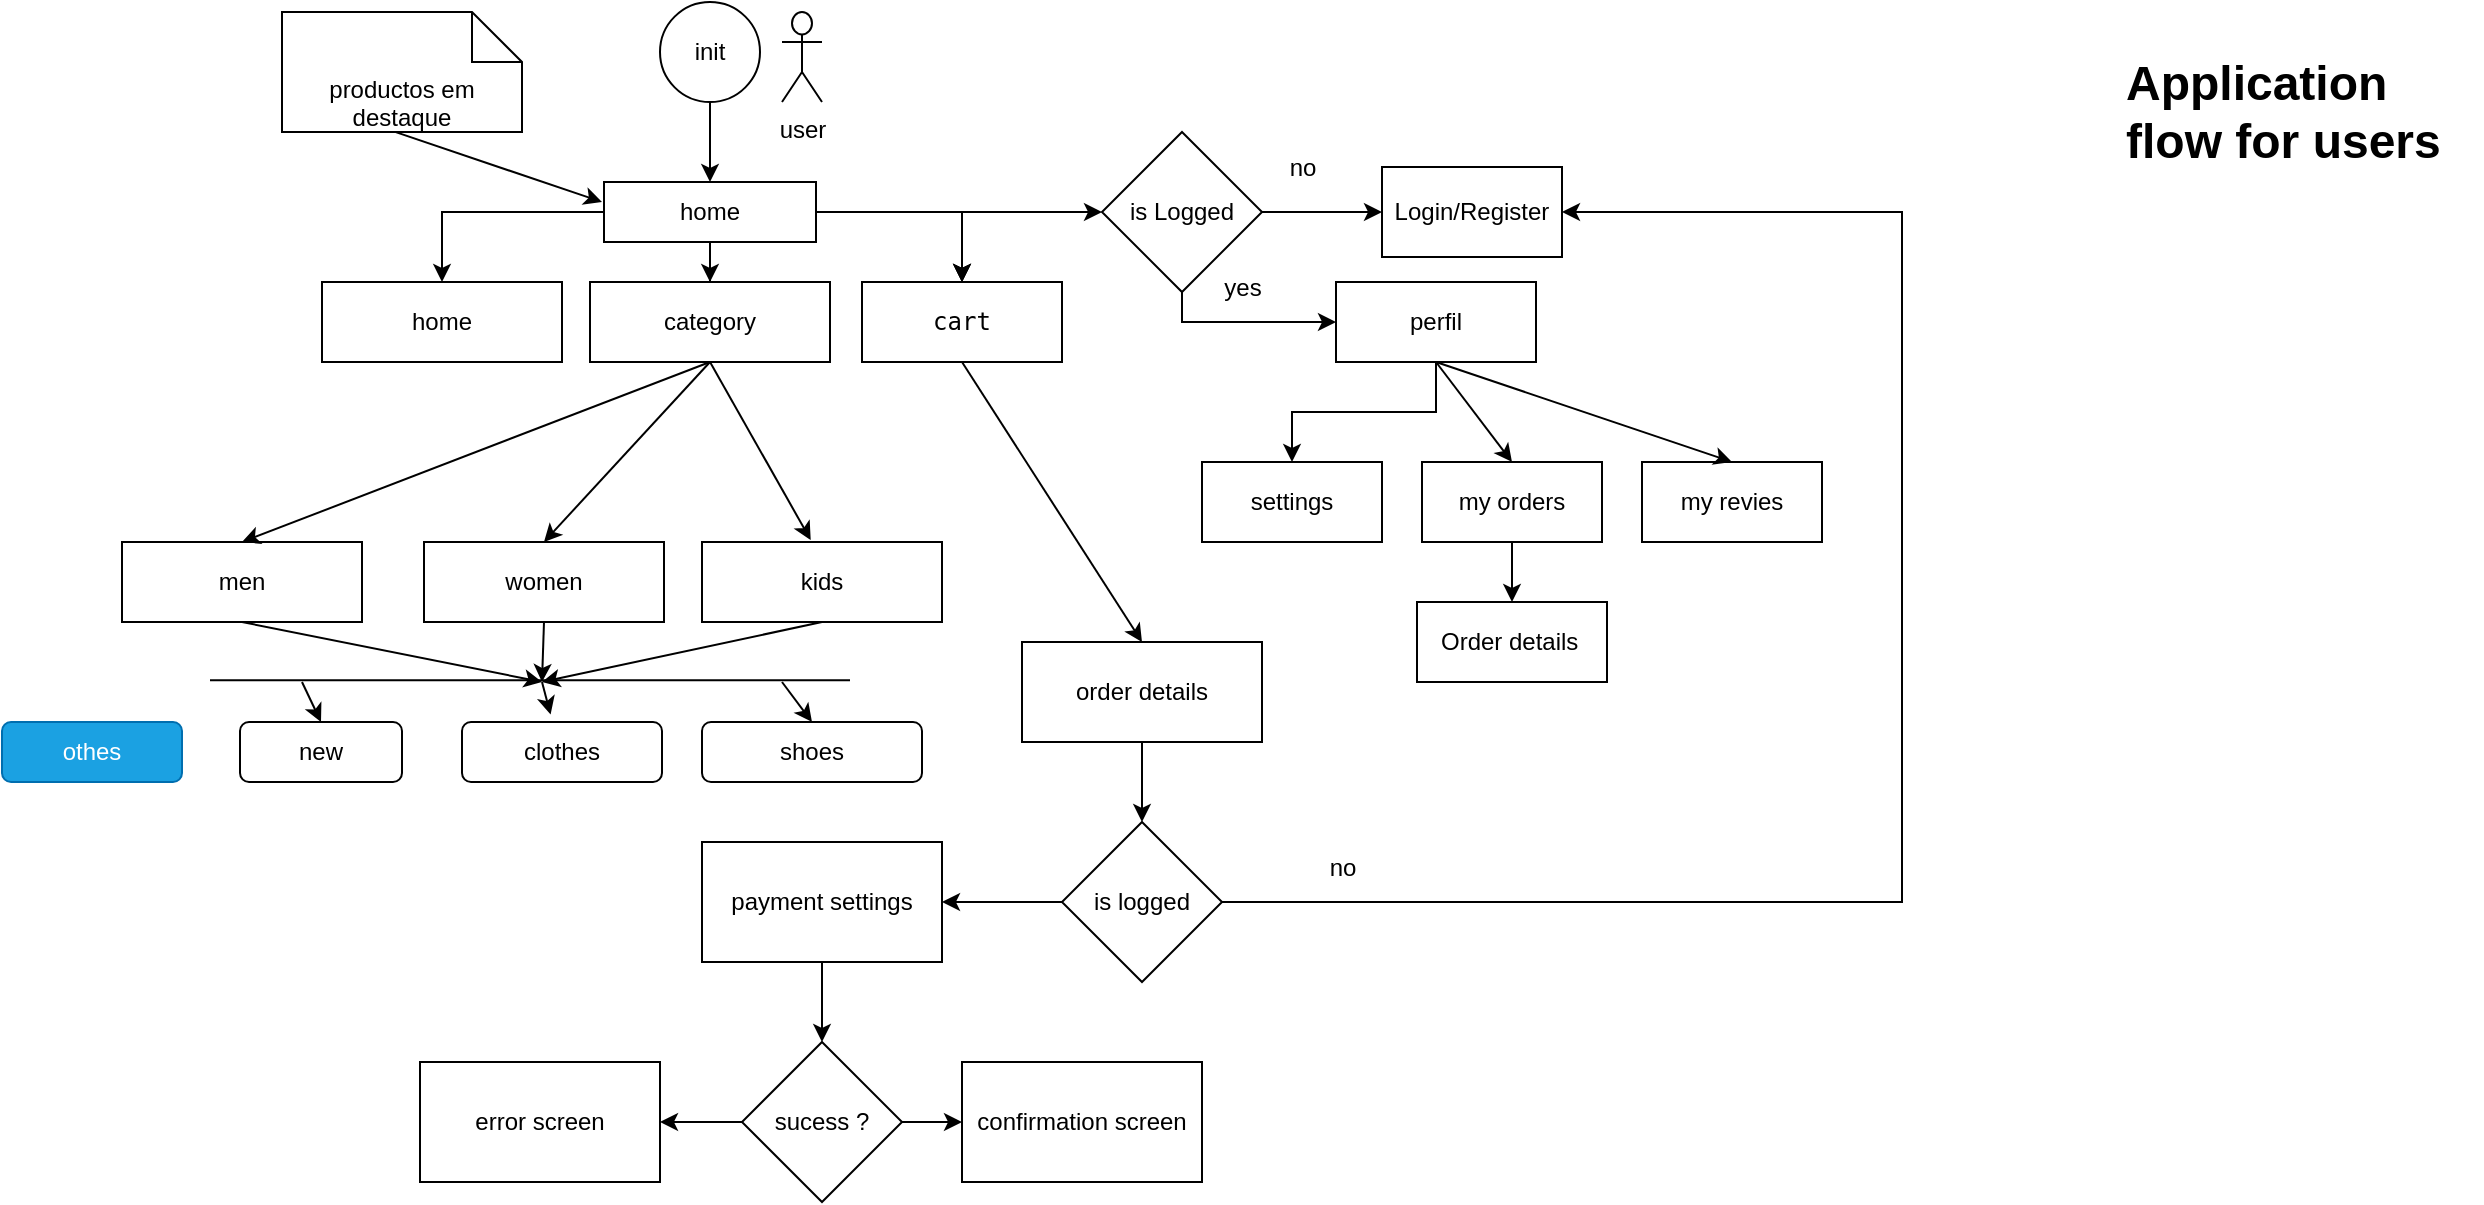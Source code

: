 <mxfile version="24.2.5" type="device">
  <diagram name="Page-1" id="qR1SaZrhwojDH0wtSFMi">
    <mxGraphModel dx="885" dy="980" grid="1" gridSize="10" guides="1" tooltips="1" connect="1" arrows="1" fold="1" page="1" pageScale="1" pageWidth="827" pageHeight="1169" math="0" shadow="0">
      <root>
        <mxCell id="0" />
        <mxCell id="1" parent="0" />
        <mxCell id="Mfz1HiDDatKlexqDO9Fz-6" value="" style="edgeStyle=orthogonalEdgeStyle;rounded=0;orthogonalLoop=1;jettySize=auto;html=1;" edge="1" parent="1" source="Mfz1HiDDatKlexqDO9Fz-2" target="Mfz1HiDDatKlexqDO9Fz-5">
          <mxGeometry relative="1" as="geometry" />
        </mxCell>
        <mxCell id="Mfz1HiDDatKlexqDO9Fz-2" value="init" style="ellipse;whiteSpace=wrap;html=1;aspect=fixed;" vertex="1" parent="1">
          <mxGeometry x="389" y="10" width="50" height="50" as="geometry" />
        </mxCell>
        <mxCell id="Mfz1HiDDatKlexqDO9Fz-3" value="user" style="shape=umlActor;verticalLabelPosition=bottom;verticalAlign=top;html=1;outlineConnect=0;" vertex="1" parent="1">
          <mxGeometry x="450" y="15" width="20" height="45" as="geometry" />
        </mxCell>
        <mxCell id="Mfz1HiDDatKlexqDO9Fz-10" value="" style="edgeStyle=orthogonalEdgeStyle;rounded=0;orthogonalLoop=1;jettySize=auto;html=1;" edge="1" parent="1" source="Mfz1HiDDatKlexqDO9Fz-5" target="Mfz1HiDDatKlexqDO9Fz-9">
          <mxGeometry relative="1" as="geometry" />
        </mxCell>
        <mxCell id="Mfz1HiDDatKlexqDO9Fz-12" value="" style="edgeStyle=orthogonalEdgeStyle;rounded=0;orthogonalLoop=1;jettySize=auto;html=1;" edge="1" parent="1" source="Mfz1HiDDatKlexqDO9Fz-5" target="Mfz1HiDDatKlexqDO9Fz-11">
          <mxGeometry relative="1" as="geometry" />
        </mxCell>
        <mxCell id="Mfz1HiDDatKlexqDO9Fz-14" value="" style="edgeStyle=orthogonalEdgeStyle;rounded=0;orthogonalLoop=1;jettySize=auto;html=1;" edge="1" parent="1" source="Mfz1HiDDatKlexqDO9Fz-5" target="Mfz1HiDDatKlexqDO9Fz-13">
          <mxGeometry relative="1" as="geometry" />
        </mxCell>
        <mxCell id="Mfz1HiDDatKlexqDO9Fz-19" value="" style="edgeStyle=orthogonalEdgeStyle;rounded=0;orthogonalLoop=1;jettySize=auto;html=1;" edge="1" parent="1" source="Mfz1HiDDatKlexqDO9Fz-5" target="Mfz1HiDDatKlexqDO9Fz-13">
          <mxGeometry relative="1" as="geometry" />
        </mxCell>
        <mxCell id="Mfz1HiDDatKlexqDO9Fz-20" value="" style="edgeStyle=orthogonalEdgeStyle;rounded=0;orthogonalLoop=1;jettySize=auto;html=1;" edge="1" parent="1" source="Mfz1HiDDatKlexqDO9Fz-5" target="Mfz1HiDDatKlexqDO9Fz-13">
          <mxGeometry relative="1" as="geometry" />
        </mxCell>
        <mxCell id="Mfz1HiDDatKlexqDO9Fz-22" value="" style="edgeStyle=orthogonalEdgeStyle;rounded=0;orthogonalLoop=1;jettySize=auto;html=1;" edge="1" parent="1" source="Mfz1HiDDatKlexqDO9Fz-5" target="Mfz1HiDDatKlexqDO9Fz-21">
          <mxGeometry relative="1" as="geometry" />
        </mxCell>
        <mxCell id="Mfz1HiDDatKlexqDO9Fz-5" value="home" style="whiteSpace=wrap;html=1;" vertex="1" parent="1">
          <mxGeometry x="361" y="100" width="106" height="30" as="geometry" />
        </mxCell>
        <mxCell id="Mfz1HiDDatKlexqDO9Fz-7" value="productos em destaque" style="shape=note2;boundedLbl=1;whiteSpace=wrap;html=1;size=25;verticalAlign=top;align=center;" vertex="1" parent="1">
          <mxGeometry x="200" y="15" width="120" height="60" as="geometry" />
        </mxCell>
        <mxCell id="Mfz1HiDDatKlexqDO9Fz-8" value="" style="endArrow=classic;html=1;rounded=0;exitX=0.471;exitY=0.999;exitDx=0;exitDy=0;exitPerimeter=0;" edge="1" parent="1" source="Mfz1HiDDatKlexqDO9Fz-7">
          <mxGeometry width="50" height="50" relative="1" as="geometry">
            <mxPoint x="310" y="160" as="sourcePoint" />
            <mxPoint x="360" y="110" as="targetPoint" />
          </mxGeometry>
        </mxCell>
        <mxCell id="Mfz1HiDDatKlexqDO9Fz-9" value="home" style="whiteSpace=wrap;html=1;" vertex="1" parent="1">
          <mxGeometry x="220" y="150" width="120" height="40" as="geometry" />
        </mxCell>
        <mxCell id="Mfz1HiDDatKlexqDO9Fz-11" value="category" style="whiteSpace=wrap;html=1;" vertex="1" parent="1">
          <mxGeometry x="354" y="150" width="120" height="40" as="geometry" />
        </mxCell>
        <mxCell id="Mfz1HiDDatKlexqDO9Fz-13" value="&lt;pre dir=&quot;ltr&quot; data-ved=&quot;2ahUKEwjZ2NPOn6KGAxVQWEEAHQjcCkAQ3ewLegQIBRAT&quot; aria-label=&quot;Texto traduzido&quot; style=&quot;text-align:left&quot; id=&quot;tw-target-text&quot; data-placeholder=&quot;Tradução&quot; class=&quot;tw-data-text tw-text-large tw-ta&quot;&gt;&lt;span lang=&quot;en&quot; class=&quot;Y2IQFc&quot;&gt;cart&lt;/span&gt;&lt;/pre&gt;" style="whiteSpace=wrap;html=1;" vertex="1" parent="1">
          <mxGeometry x="490" y="150" width="100" height="40" as="geometry" />
        </mxCell>
        <mxCell id="Mfz1HiDDatKlexqDO9Fz-29" value="" style="edgeStyle=orthogonalEdgeStyle;rounded=0;orthogonalLoop=1;jettySize=auto;html=1;" edge="1" parent="1" source="Mfz1HiDDatKlexqDO9Fz-15" target="Mfz1HiDDatKlexqDO9Fz-28">
          <mxGeometry relative="1" as="geometry" />
        </mxCell>
        <mxCell id="Mfz1HiDDatKlexqDO9Fz-15" value="perfil" style="whiteSpace=wrap;html=1;" vertex="1" parent="1">
          <mxGeometry x="727" y="150" width="100" height="40" as="geometry" />
        </mxCell>
        <mxCell id="Mfz1HiDDatKlexqDO9Fz-25" value="" style="edgeStyle=orthogonalEdgeStyle;rounded=0;orthogonalLoop=1;jettySize=auto;html=1;" edge="1" parent="1" source="Mfz1HiDDatKlexqDO9Fz-21" target="Mfz1HiDDatKlexqDO9Fz-24">
          <mxGeometry relative="1" as="geometry" />
        </mxCell>
        <mxCell id="Mfz1HiDDatKlexqDO9Fz-21" value="is&amp;nbsp;&lt;span style=&quot;text-align: left; background-color: initial;&quot;&gt;Logged&lt;/span&gt;" style="rhombus;whiteSpace=wrap;html=1;" vertex="1" parent="1">
          <mxGeometry x="610" y="75" width="80" height="80" as="geometry" />
        </mxCell>
        <mxCell id="Mfz1HiDDatKlexqDO9Fz-23" value="" style="endArrow=classic;html=1;rounded=0;exitX=0.5;exitY=1;exitDx=0;exitDy=0;" edge="1" parent="1" source="Mfz1HiDDatKlexqDO9Fz-21">
          <mxGeometry width="50" height="50" relative="1" as="geometry">
            <mxPoint x="677" y="220" as="sourcePoint" />
            <mxPoint x="727" y="170" as="targetPoint" />
            <Array as="points">
              <mxPoint x="650" y="170" />
            </Array>
          </mxGeometry>
        </mxCell>
        <mxCell id="Mfz1HiDDatKlexqDO9Fz-24" value="Login/Register" style="whiteSpace=wrap;html=1;" vertex="1" parent="1">
          <mxGeometry x="750" y="92.5" width="90" height="45" as="geometry" />
        </mxCell>
        <mxCell id="Mfz1HiDDatKlexqDO9Fz-26" value="yes" style="text;html=1;align=center;verticalAlign=middle;resizable=0;points=[];autosize=1;strokeColor=none;fillColor=none;" vertex="1" parent="1">
          <mxGeometry x="660" y="138" width="40" height="30" as="geometry" />
        </mxCell>
        <mxCell id="Mfz1HiDDatKlexqDO9Fz-27" value="no" style="text;html=1;align=center;verticalAlign=middle;resizable=0;points=[];autosize=1;strokeColor=none;fillColor=none;" vertex="1" parent="1">
          <mxGeometry x="690" y="78" width="40" height="30" as="geometry" />
        </mxCell>
        <mxCell id="Mfz1HiDDatKlexqDO9Fz-28" value="settings" style="whiteSpace=wrap;html=1;" vertex="1" parent="1">
          <mxGeometry x="660" y="240" width="90" height="40" as="geometry" />
        </mxCell>
        <mxCell id="Mfz1HiDDatKlexqDO9Fz-37" value="" style="edgeStyle=orthogonalEdgeStyle;rounded=0;orthogonalLoop=1;jettySize=auto;html=1;" edge="1" parent="1" source="Mfz1HiDDatKlexqDO9Fz-30" target="Mfz1HiDDatKlexqDO9Fz-36">
          <mxGeometry relative="1" as="geometry" />
        </mxCell>
        <mxCell id="Mfz1HiDDatKlexqDO9Fz-30" value="my orders" style="whiteSpace=wrap;html=1;" vertex="1" parent="1">
          <mxGeometry x="770" y="240" width="90" height="40" as="geometry" />
        </mxCell>
        <mxCell id="Mfz1HiDDatKlexqDO9Fz-31" value="my revies" style="whiteSpace=wrap;html=1;" vertex="1" parent="1">
          <mxGeometry x="880" y="240" width="90" height="40" as="geometry" />
        </mxCell>
        <mxCell id="Mfz1HiDDatKlexqDO9Fz-34" value="" style="endArrow=classic;html=1;rounded=0;exitX=0.5;exitY=1;exitDx=0;exitDy=0;entryX=0.5;entryY=0;entryDx=0;entryDy=0;" edge="1" parent="1" source="Mfz1HiDDatKlexqDO9Fz-15" target="Mfz1HiDDatKlexqDO9Fz-30">
          <mxGeometry width="50" height="50" relative="1" as="geometry">
            <mxPoint x="850" y="200" as="sourcePoint" />
            <mxPoint x="900" y="150" as="targetPoint" />
          </mxGeometry>
        </mxCell>
        <mxCell id="Mfz1HiDDatKlexqDO9Fz-35" value="" style="endArrow=classic;html=1;rounded=0;exitX=0.5;exitY=1;exitDx=0;exitDy=0;entryX=0.5;entryY=0;entryDx=0;entryDy=0;" edge="1" parent="1" source="Mfz1HiDDatKlexqDO9Fz-15" target="Mfz1HiDDatKlexqDO9Fz-31">
          <mxGeometry width="50" height="50" relative="1" as="geometry">
            <mxPoint x="850" y="200" as="sourcePoint" />
            <mxPoint x="900" y="150" as="targetPoint" />
          </mxGeometry>
        </mxCell>
        <mxCell id="Mfz1HiDDatKlexqDO9Fz-36" value="Order details&amp;nbsp;" style="whiteSpace=wrap;html=1;" vertex="1" parent="1">
          <mxGeometry x="767.5" y="310" width="95" height="40" as="geometry" />
        </mxCell>
        <mxCell id="Mfz1HiDDatKlexqDO9Fz-39" value="men" style="whiteSpace=wrap;html=1;" vertex="1" parent="1">
          <mxGeometry x="120" y="280" width="120" height="40" as="geometry" />
        </mxCell>
        <mxCell id="Mfz1HiDDatKlexqDO9Fz-41" value="kids" style="whiteSpace=wrap;html=1;" vertex="1" parent="1">
          <mxGeometry x="410" y="280" width="120" height="40" as="geometry" />
        </mxCell>
        <mxCell id="Mfz1HiDDatKlexqDO9Fz-42" value="women" style="whiteSpace=wrap;html=1;" vertex="1" parent="1">
          <mxGeometry x="271" y="280" width="120" height="40" as="geometry" />
        </mxCell>
        <mxCell id="Mfz1HiDDatKlexqDO9Fz-43" value="" style="endArrow=classic;html=1;rounded=0;exitX=0.5;exitY=1;exitDx=0;exitDy=0;entryX=0.5;entryY=0;entryDx=0;entryDy=0;" edge="1" parent="1" source="Mfz1HiDDatKlexqDO9Fz-11" target="Mfz1HiDDatKlexqDO9Fz-39">
          <mxGeometry width="50" height="50" relative="1" as="geometry">
            <mxPoint x="360" y="300" as="sourcePoint" />
            <mxPoint x="410" y="250" as="targetPoint" />
          </mxGeometry>
        </mxCell>
        <mxCell id="Mfz1HiDDatKlexqDO9Fz-44" value="" style="endArrow=classic;html=1;rounded=0;exitX=0.5;exitY=1;exitDx=0;exitDy=0;entryX=0.5;entryY=0;entryDx=0;entryDy=0;" edge="1" parent="1" source="Mfz1HiDDatKlexqDO9Fz-11" target="Mfz1HiDDatKlexqDO9Fz-42">
          <mxGeometry width="50" height="50" relative="1" as="geometry">
            <mxPoint x="424" y="200" as="sourcePoint" />
            <mxPoint x="280" y="290" as="targetPoint" />
          </mxGeometry>
        </mxCell>
        <mxCell id="Mfz1HiDDatKlexqDO9Fz-45" value="" style="endArrow=classic;html=1;rounded=0;exitX=0.5;exitY=1;exitDx=0;exitDy=0;entryX=0.453;entryY=-0.025;entryDx=0;entryDy=0;entryPerimeter=0;" edge="1" parent="1" source="Mfz1HiDDatKlexqDO9Fz-11" target="Mfz1HiDDatKlexqDO9Fz-41">
          <mxGeometry width="50" height="50" relative="1" as="geometry">
            <mxPoint x="424" y="200" as="sourcePoint" />
            <mxPoint x="431" y="290" as="targetPoint" />
          </mxGeometry>
        </mxCell>
        <mxCell id="Mfz1HiDDatKlexqDO9Fz-46" value="new" style="rounded=1;whiteSpace=wrap;html=1;" vertex="1" parent="1">
          <mxGeometry x="179" y="370" width="81" height="30" as="geometry" />
        </mxCell>
        <mxCell id="Mfz1HiDDatKlexqDO9Fz-48" value="clothes" style="rounded=1;whiteSpace=wrap;html=1;" vertex="1" parent="1">
          <mxGeometry x="290" y="370" width="100" height="30" as="geometry" />
        </mxCell>
        <mxCell id="Mfz1HiDDatKlexqDO9Fz-49" value="othes" style="rounded=1;whiteSpace=wrap;html=1;fillColor=#1ba1e2;fontColor=#ffffff;strokeColor=#006EAF;" vertex="1" parent="1">
          <mxGeometry x="60" y="370" width="90" height="30" as="geometry" />
        </mxCell>
        <mxCell id="Mfz1HiDDatKlexqDO9Fz-50" value="shoes" style="rounded=1;whiteSpace=wrap;html=1;" vertex="1" parent="1">
          <mxGeometry x="410" y="370" width="110" height="30" as="geometry" />
        </mxCell>
        <mxCell id="Mfz1HiDDatKlexqDO9Fz-51" value="" style="endArrow=none;html=1;rounded=0;" edge="1" parent="1">
          <mxGeometry width="50" height="50" relative="1" as="geometry">
            <mxPoint x="164" y="349.17" as="sourcePoint" />
            <mxPoint x="484" y="349.17" as="targetPoint" />
          </mxGeometry>
        </mxCell>
        <mxCell id="Mfz1HiDDatKlexqDO9Fz-52" value="" style="endArrow=classic;html=1;rounded=0;exitX=0.5;exitY=1;exitDx=0;exitDy=0;" edge="1" parent="1" source="Mfz1HiDDatKlexqDO9Fz-39">
          <mxGeometry width="50" height="50" relative="1" as="geometry">
            <mxPoint x="270" y="400" as="sourcePoint" />
            <mxPoint x="330" y="350" as="targetPoint" />
          </mxGeometry>
        </mxCell>
        <mxCell id="Mfz1HiDDatKlexqDO9Fz-53" value="" style="endArrow=classic;html=1;rounded=0;exitX=0.5;exitY=1;exitDx=0;exitDy=0;" edge="1" parent="1" source="Mfz1HiDDatKlexqDO9Fz-42">
          <mxGeometry width="50" height="50" relative="1" as="geometry">
            <mxPoint x="270" y="400" as="sourcePoint" />
            <mxPoint x="330" y="350" as="targetPoint" />
          </mxGeometry>
        </mxCell>
        <mxCell id="Mfz1HiDDatKlexqDO9Fz-54" value="" style="endArrow=classic;html=1;rounded=0;exitX=0.5;exitY=1;exitDx=0;exitDy=0;" edge="1" parent="1" source="Mfz1HiDDatKlexqDO9Fz-41">
          <mxGeometry width="50" height="50" relative="1" as="geometry">
            <mxPoint x="270" y="400" as="sourcePoint" />
            <mxPoint x="330" y="350" as="targetPoint" />
          </mxGeometry>
        </mxCell>
        <mxCell id="Mfz1HiDDatKlexqDO9Fz-55" value="" style="endArrow=classic;html=1;rounded=0;entryX=0.5;entryY=0;entryDx=0;entryDy=0;" edge="1" parent="1" target="Mfz1HiDDatKlexqDO9Fz-46">
          <mxGeometry width="50" height="50" relative="1" as="geometry">
            <mxPoint x="210" y="350" as="sourcePoint" />
            <mxPoint x="320" y="350" as="targetPoint" />
          </mxGeometry>
        </mxCell>
        <mxCell id="Mfz1HiDDatKlexqDO9Fz-56" value="" style="endArrow=classic;html=1;rounded=0;entryX=0.443;entryY=-0.125;entryDx=0;entryDy=0;entryPerimeter=0;" edge="1" parent="1" target="Mfz1HiDDatKlexqDO9Fz-48">
          <mxGeometry width="50" height="50" relative="1" as="geometry">
            <mxPoint x="330" y="350" as="sourcePoint" />
            <mxPoint x="320" y="350" as="targetPoint" />
          </mxGeometry>
        </mxCell>
        <mxCell id="Mfz1HiDDatKlexqDO9Fz-57" value="" style="endArrow=classic;html=1;rounded=0;entryX=0.5;entryY=0;entryDx=0;entryDy=0;" edge="1" parent="1" target="Mfz1HiDDatKlexqDO9Fz-50">
          <mxGeometry width="50" height="50" relative="1" as="geometry">
            <mxPoint x="450" y="350" as="sourcePoint" />
            <mxPoint x="320" y="350" as="targetPoint" />
          </mxGeometry>
        </mxCell>
        <mxCell id="Mfz1HiDDatKlexqDO9Fz-62" value="" style="edgeStyle=orthogonalEdgeStyle;rounded=0;orthogonalLoop=1;jettySize=auto;html=1;" edge="1" parent="1" source="Mfz1HiDDatKlexqDO9Fz-59" target="Mfz1HiDDatKlexqDO9Fz-61">
          <mxGeometry relative="1" as="geometry" />
        </mxCell>
        <mxCell id="Mfz1HiDDatKlexqDO9Fz-59" value="order details" style="rounded=0;whiteSpace=wrap;html=1;" vertex="1" parent="1">
          <mxGeometry x="570" y="330" width="120" height="50" as="geometry" />
        </mxCell>
        <mxCell id="Mfz1HiDDatKlexqDO9Fz-60" value="" style="endArrow=classic;html=1;rounded=0;entryX=0.5;entryY=0;entryDx=0;entryDy=0;exitX=0.5;exitY=1;exitDx=0;exitDy=0;" edge="1" parent="1" source="Mfz1HiDDatKlexqDO9Fz-13" target="Mfz1HiDDatKlexqDO9Fz-59">
          <mxGeometry width="50" height="50" relative="1" as="geometry">
            <mxPoint x="480" y="480" as="sourcePoint" />
            <mxPoint x="530" y="430" as="targetPoint" />
            <Array as="points" />
          </mxGeometry>
        </mxCell>
        <mxCell id="Mfz1HiDDatKlexqDO9Fz-64" value="" style="edgeStyle=orthogonalEdgeStyle;rounded=0;orthogonalLoop=1;jettySize=auto;html=1;entryX=1;entryY=0.5;entryDx=0;entryDy=0;" edge="1" parent="1" source="Mfz1HiDDatKlexqDO9Fz-61" target="Mfz1HiDDatKlexqDO9Fz-24">
          <mxGeometry relative="1" as="geometry">
            <mxPoint x="730" y="460" as="targetPoint" />
            <Array as="points">
              <mxPoint x="1010" y="460" />
              <mxPoint x="1010" y="115" />
            </Array>
          </mxGeometry>
        </mxCell>
        <mxCell id="Mfz1HiDDatKlexqDO9Fz-67" value="" style="edgeStyle=orthogonalEdgeStyle;rounded=0;orthogonalLoop=1;jettySize=auto;html=1;" edge="1" parent="1" source="Mfz1HiDDatKlexqDO9Fz-61" target="Mfz1HiDDatKlexqDO9Fz-66">
          <mxGeometry relative="1" as="geometry" />
        </mxCell>
        <mxCell id="Mfz1HiDDatKlexqDO9Fz-61" value="is logged" style="rhombus;whiteSpace=wrap;html=1;rounded=0;" vertex="1" parent="1">
          <mxGeometry x="590" y="420" width="80" height="80" as="geometry" />
        </mxCell>
        <mxCell id="Mfz1HiDDatKlexqDO9Fz-65" value="no" style="text;html=1;align=center;verticalAlign=middle;resizable=0;points=[];autosize=1;strokeColor=none;fillColor=none;" vertex="1" parent="1">
          <mxGeometry x="710" y="428" width="40" height="30" as="geometry" />
        </mxCell>
        <mxCell id="Mfz1HiDDatKlexqDO9Fz-73" value="" style="edgeStyle=orthogonalEdgeStyle;rounded=0;orthogonalLoop=1;jettySize=auto;html=1;" edge="1" parent="1" source="Mfz1HiDDatKlexqDO9Fz-66" target="Mfz1HiDDatKlexqDO9Fz-72">
          <mxGeometry relative="1" as="geometry" />
        </mxCell>
        <mxCell id="Mfz1HiDDatKlexqDO9Fz-66" value="payment settings" style="whiteSpace=wrap;html=1;rounded=0;" vertex="1" parent="1">
          <mxGeometry x="410" y="430" width="120" height="60" as="geometry" />
        </mxCell>
        <mxCell id="Mfz1HiDDatKlexqDO9Fz-75" value="" style="edgeStyle=orthogonalEdgeStyle;rounded=0;orthogonalLoop=1;jettySize=auto;html=1;" edge="1" parent="1" source="Mfz1HiDDatKlexqDO9Fz-72" target="Mfz1HiDDatKlexqDO9Fz-74">
          <mxGeometry relative="1" as="geometry" />
        </mxCell>
        <mxCell id="Mfz1HiDDatKlexqDO9Fz-77" value="" style="edgeStyle=orthogonalEdgeStyle;rounded=0;orthogonalLoop=1;jettySize=auto;html=1;" edge="1" parent="1" source="Mfz1HiDDatKlexqDO9Fz-72" target="Mfz1HiDDatKlexqDO9Fz-76">
          <mxGeometry relative="1" as="geometry" />
        </mxCell>
        <mxCell id="Mfz1HiDDatKlexqDO9Fz-72" value="sucess ?" style="rhombus;whiteSpace=wrap;html=1;rounded=0;" vertex="1" parent="1">
          <mxGeometry x="430" y="530" width="80" height="80" as="geometry" />
        </mxCell>
        <mxCell id="Mfz1HiDDatKlexqDO9Fz-74" value="error screen" style="whiteSpace=wrap;html=1;rounded=0;" vertex="1" parent="1">
          <mxGeometry x="269" y="540" width="120" height="60" as="geometry" />
        </mxCell>
        <mxCell id="Mfz1HiDDatKlexqDO9Fz-76" value="confirmation screen" style="whiteSpace=wrap;html=1;rounded=0;" vertex="1" parent="1">
          <mxGeometry x="540" y="540" width="120" height="60" as="geometry" />
        </mxCell>
        <mxCell id="Mfz1HiDDatKlexqDO9Fz-78" value="&lt;h1 style=&quot;margin-top: 0px;&quot;&gt;Application flow for users&lt;/h1&gt;" style="text;html=1;whiteSpace=wrap;overflow=hidden;rounded=0;" vertex="1" parent="1">
          <mxGeometry x="1120" y="30" width="180" height="120" as="geometry" />
        </mxCell>
      </root>
    </mxGraphModel>
  </diagram>
</mxfile>

